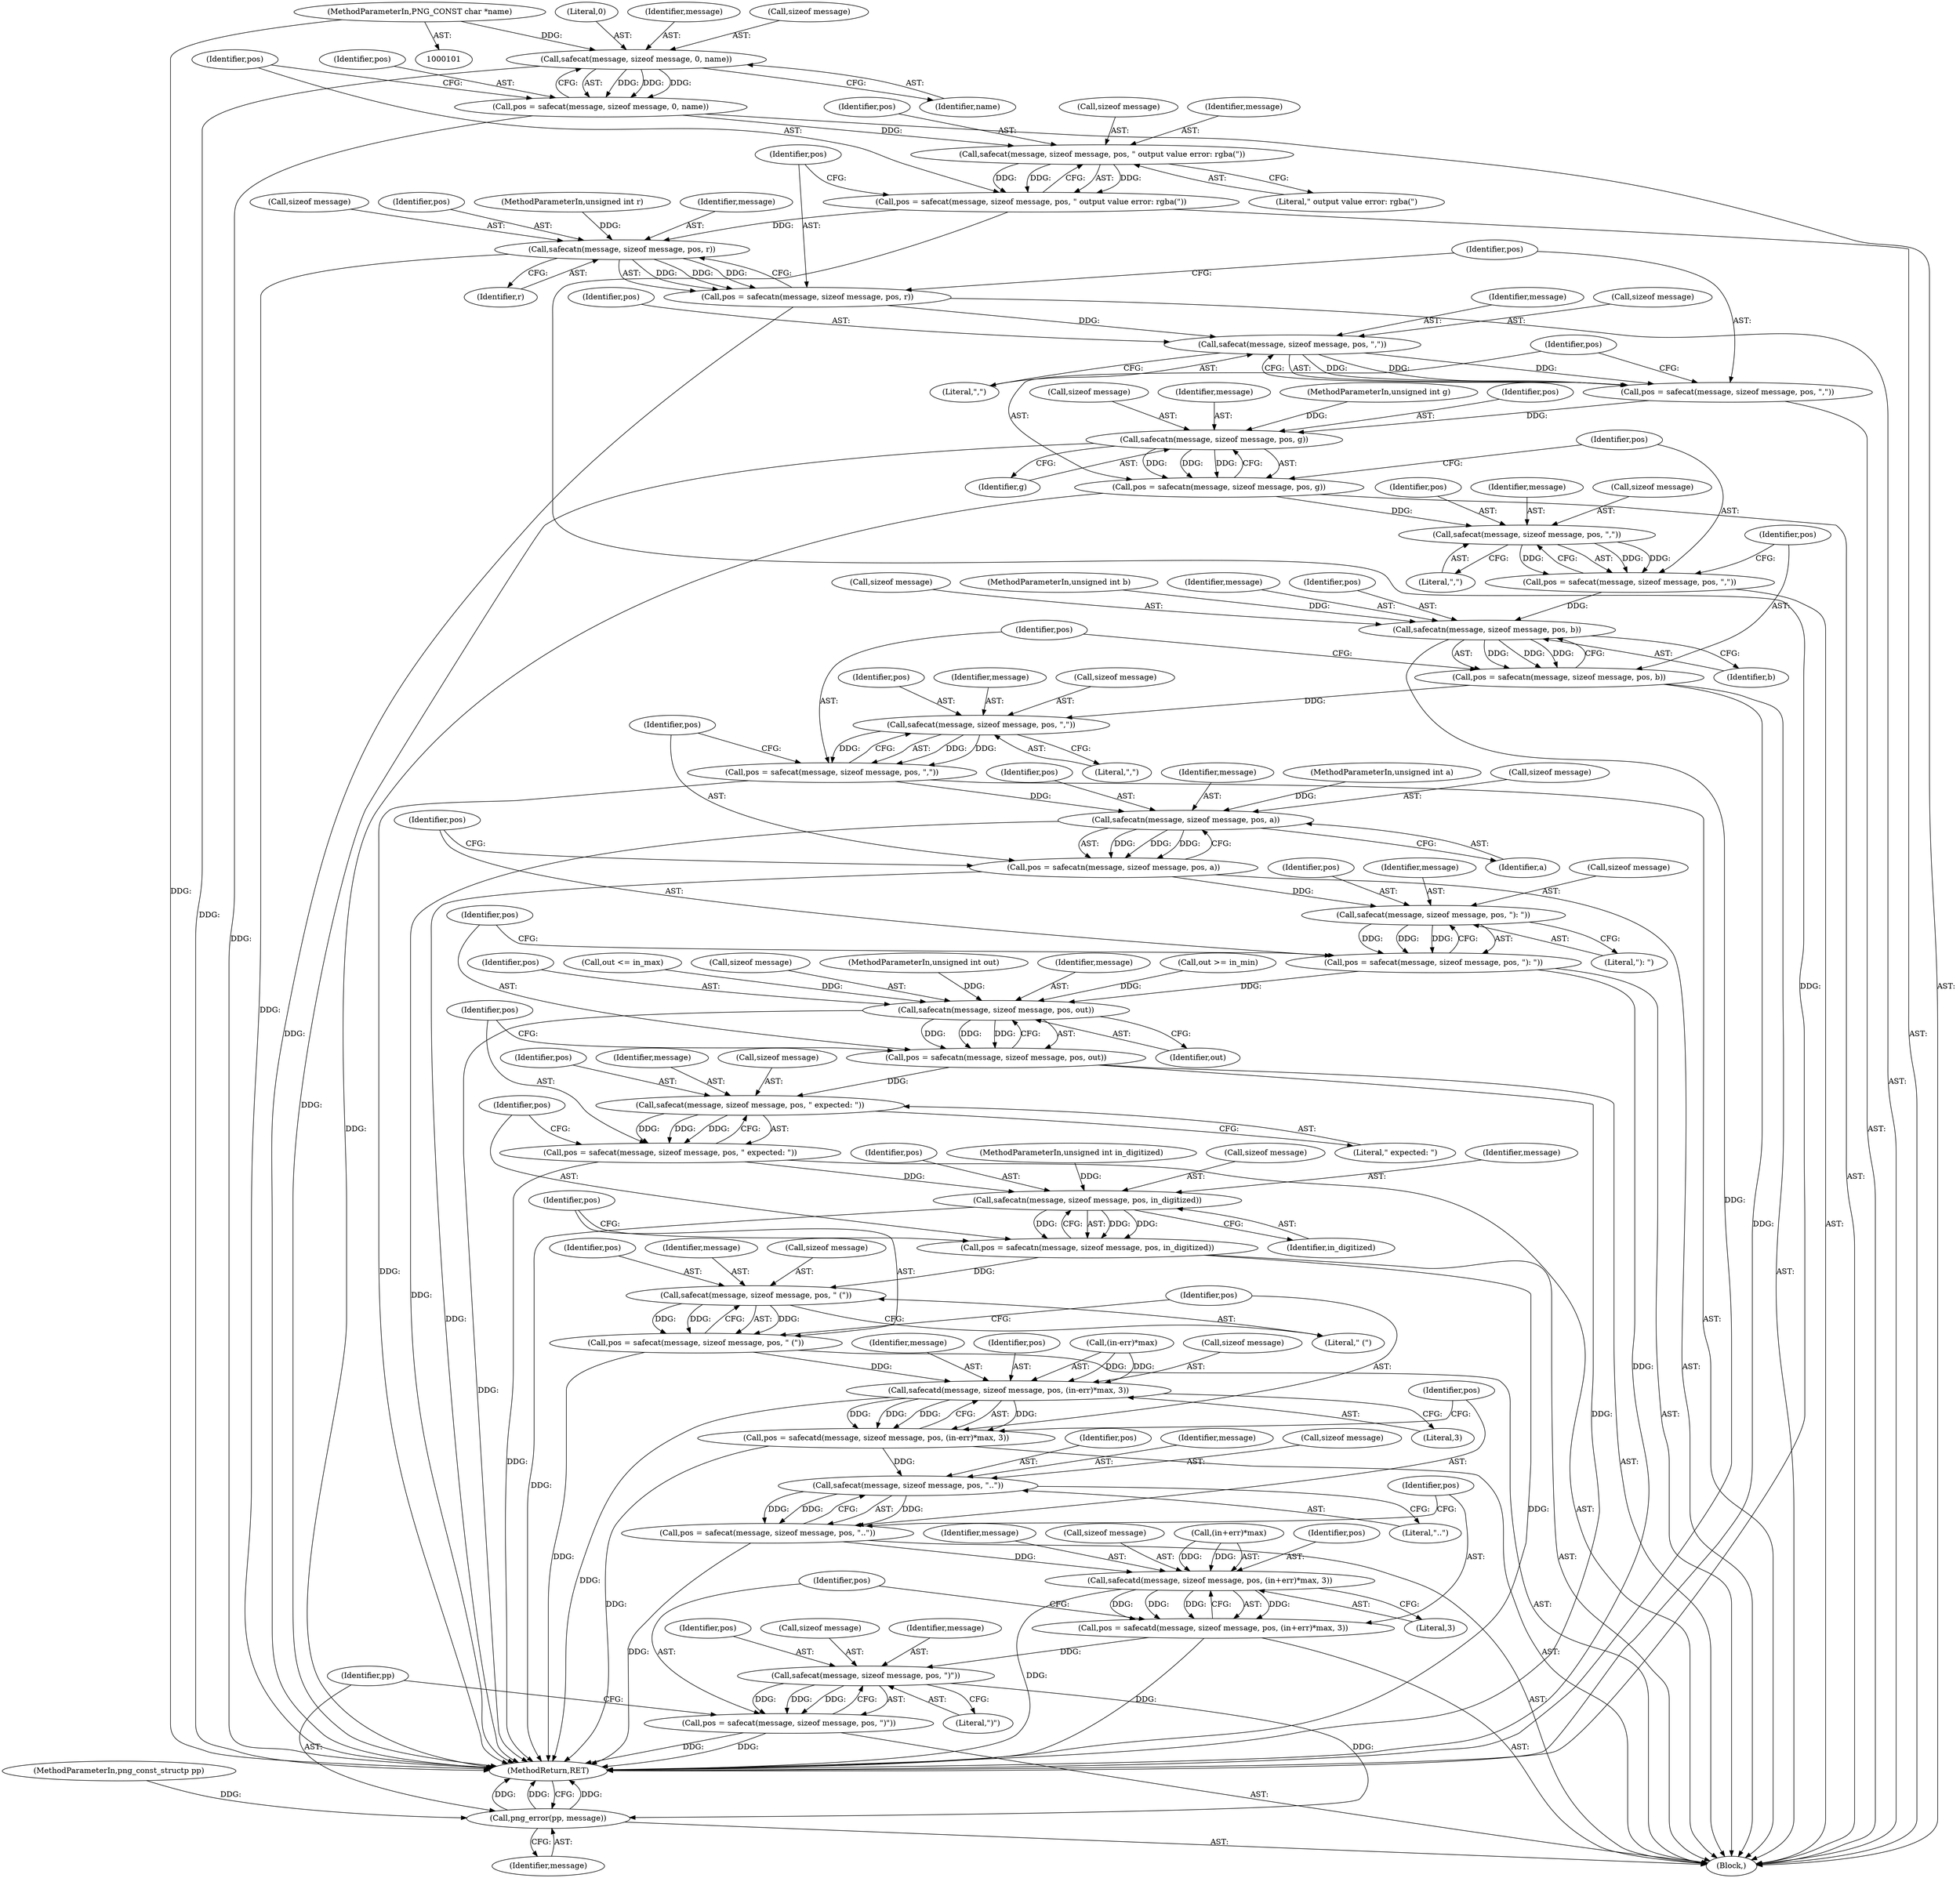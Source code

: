 digraph "1_Android_9d4853418ab2f754c2b63e091c29c5529b8b86ca_150@pointer" {
"1000164" [label="(Call,safecat(message, sizeof message, 0, name))"];
"1000113" [label="(MethodParameterIn,PNG_CONST char *name)"];
"1000162" [label="(Call,pos = safecat(message, sizeof message, 0, name))"];
"1000172" [label="(Call,safecat(message, sizeof message, pos, \" output value error: rgba(\"))"];
"1000170" [label="(Call,pos = safecat(message, sizeof message, pos, \" output value error: rgba(\"))"];
"1000180" [label="(Call,safecatn(message, sizeof message, pos, r))"];
"1000178" [label="(Call,pos = safecatn(message, sizeof message, pos, r))"];
"1000188" [label="(Call,safecat(message, sizeof message, pos, \",\"))"];
"1000186" [label="(Call,pos = safecat(message, sizeof message, pos, \",\"))"];
"1000196" [label="(Call,safecatn(message, sizeof message, pos, g))"];
"1000194" [label="(Call,pos = safecatn(message, sizeof message, pos, g))"];
"1000204" [label="(Call,safecat(message, sizeof message, pos, \",\"))"];
"1000202" [label="(Call,pos = safecat(message, sizeof message, pos, \",\"))"];
"1000212" [label="(Call,safecatn(message, sizeof message, pos, b))"];
"1000210" [label="(Call,pos = safecatn(message, sizeof message, pos, b))"];
"1000220" [label="(Call,safecat(message, sizeof message, pos, \",\"))"];
"1000218" [label="(Call,pos = safecat(message, sizeof message, pos, \",\"))"];
"1000228" [label="(Call,safecatn(message, sizeof message, pos, a))"];
"1000226" [label="(Call,pos = safecatn(message, sizeof message, pos, a))"];
"1000236" [label="(Call,safecat(message, sizeof message, pos, \"): \"))"];
"1000234" [label="(Call,pos = safecat(message, sizeof message, pos, \"): \"))"];
"1000244" [label="(Call,safecatn(message, sizeof message, pos, out))"];
"1000242" [label="(Call,pos = safecatn(message, sizeof message, pos, out))"];
"1000252" [label="(Call,safecat(message, sizeof message, pos, \" expected: \"))"];
"1000250" [label="(Call,pos = safecat(message, sizeof message, pos, \" expected: \"))"];
"1000260" [label="(Call,safecatn(message, sizeof message, pos, in_digitized))"];
"1000258" [label="(Call,pos = safecatn(message, sizeof message, pos, in_digitized))"];
"1000268" [label="(Call,safecat(message, sizeof message, pos, \" (\"))"];
"1000266" [label="(Call,pos = safecat(message, sizeof message, pos, \" (\"))"];
"1000276" [label="(Call,safecatd(message, sizeof message, pos, (in-err)*max, 3))"];
"1000274" [label="(Call,pos = safecatd(message, sizeof message, pos, (in-err)*max, 3))"];
"1000289" [label="(Call,safecat(message, sizeof message, pos, \"..\"))"];
"1000287" [label="(Call,pos = safecat(message, sizeof message, pos, \"..\"))"];
"1000297" [label="(Call,safecatd(message, sizeof message, pos, (in+err)*max, 3))"];
"1000295" [label="(Call,pos = safecatd(message, sizeof message, pos, (in+err)*max, 3))"];
"1000310" [label="(Call,safecat(message, sizeof message, pos, \")\"))"];
"1000308" [label="(Call,pos = safecat(message, sizeof message, pos, \")\"))"];
"1000316" [label="(Call,png_error(pp, message))"];
"1000204" [label="(Call,safecat(message, sizeof message, pos, \",\"))"];
"1000170" [label="(Call,pos = safecat(message, sizeof message, pos, \" output value error: rgba(\"))"];
"1000257" [label="(Literal,\" expected: \")"];
"1000296" [label="(Identifier,pos)"];
"1000217" [label="(Identifier,b)"];
"1000153" [label="(Call,out >= in_min)"];
"1000180" [label="(Call,safecatn(message, sizeof message, pos, r))"];
"1000297" [label="(Call,safecatd(message, sizeof message, pos, (in+err)*max, 3))"];
"1000194" [label="(Call,pos = safecatn(message, sizeof message, pos, g))"];
"1000198" [label="(Call,sizeof message)"];
"1000176" [label="(Identifier,pos)"];
"1000316" [label="(Call,png_error(pp, message))"];
"1000228" [label="(Call,safecatn(message, sizeof message, pos, a))"];
"1000265" [label="(Identifier,in_digitized)"];
"1000261" [label="(Identifier,message)"];
"1000248" [label="(Identifier,pos)"];
"1000181" [label="(Identifier,message)"];
"1000190" [label="(Call,sizeof message)"];
"1000319" [label="(MethodReturn,RET)"];
"1000299" [label="(Call,sizeof message)"];
"1000256" [label="(Identifier,pos)"];
"1000237" [label="(Identifier,message)"];
"1000278" [label="(Call,sizeof message)"];
"1000206" [label="(Call,sizeof message)"];
"1000266" [label="(Call,pos = safecat(message, sizeof message, pos, \" (\"))"];
"1000102" [label="(MethodParameterIn,png_const_structp pp)"];
"1000213" [label="(Identifier,message)"];
"1000227" [label="(Identifier,pos)"];
"1000238" [label="(Call,sizeof message)"];
"1000311" [label="(Identifier,message)"];
"1000165" [label="(Identifier,message)"];
"1000159" [label="(Block,)"];
"1000244" [label="(Call,safecatn(message, sizeof message, pos, out))"];
"1000258" [label="(Call,pos = safecatn(message, sizeof message, pos, in_digitized))"];
"1000270" [label="(Call,sizeof message)"];
"1000202" [label="(Call,pos = safecat(message, sizeof message, pos, \",\"))"];
"1000251" [label="(Identifier,pos)"];
"1000193" [label="(Literal,\",\")"];
"1000291" [label="(Call,sizeof message)"];
"1000315" [label="(Literal,\")\")"];
"1000216" [label="(Identifier,pos)"];
"1000219" [label="(Identifier,pos)"];
"1000289" [label="(Call,safecat(message, sizeof message, pos, \"..\"))"];
"1000156" [label="(Call,out <= in_max)"];
"1000177" [label="(Literal,\" output value error: rgba(\")"];
"1000314" [label="(Identifier,pos)"];
"1000293" [label="(Identifier,pos)"];
"1000224" [label="(Identifier,pos)"];
"1000267" [label="(Identifier,pos)"];
"1000277" [label="(Identifier,message)"];
"1000188" [label="(Call,safecat(message, sizeof message, pos, \",\"))"];
"1000295" [label="(Call,pos = safecatd(message, sizeof message, pos, (in+err)*max, 3))"];
"1000192" [label="(Identifier,pos)"];
"1000226" [label="(Call,pos = safecatn(message, sizeof message, pos, a))"];
"1000185" [label="(Identifier,r)"];
"1000264" [label="(Identifier,pos)"];
"1000242" [label="(Call,pos = safecatn(message, sizeof message, pos, out))"];
"1000208" [label="(Identifier,pos)"];
"1000171" [label="(Identifier,pos)"];
"1000230" [label="(Call,sizeof message)"];
"1000243" [label="(Identifier,pos)"];
"1000290" [label="(Identifier,message)"];
"1000249" [label="(Identifier,out)"];
"1000166" [label="(Call,sizeof message)"];
"1000246" [label="(Call,sizeof message)"];
"1000174" [label="(Call,sizeof message)"];
"1000212" [label="(Call,safecatn(message, sizeof message, pos, b))"];
"1000196" [label="(Call,safecatn(message, sizeof message, pos, g))"];
"1000225" [label="(Literal,\",\")"];
"1000302" [label="(Call,(in+err)*max)"];
"1000195" [label="(Identifier,pos)"];
"1000253" [label="(Identifier,message)"];
"1000234" [label="(Call,pos = safecat(message, sizeof message, pos, \"): \"))"];
"1000182" [label="(Call,sizeof message)"];
"1000218" [label="(Call,pos = safecat(message, sizeof message, pos, \",\"))"];
"1000179" [label="(Identifier,pos)"];
"1000250" [label="(Call,pos = safecat(message, sizeof message, pos, \" expected: \"))"];
"1000310" [label="(Call,safecat(message, sizeof message, pos, \")\"))"];
"1000189" [label="(Identifier,message)"];
"1000214" [label="(Call,sizeof message)"];
"1000280" [label="(Identifier,pos)"];
"1000312" [label="(Call,sizeof message)"];
"1000241" [label="(Literal,\"): \")"];
"1000205" [label="(Identifier,message)"];
"1000221" [label="(Identifier,message)"];
"1000240" [label="(Identifier,pos)"];
"1000281" [label="(Call,(in-err)*max)"];
"1000109" [label="(MethodParameterIn,unsigned int out)"];
"1000187" [label="(Identifier,pos)"];
"1000260" [label="(Call,safecatn(message, sizeof message, pos, in_digitized))"];
"1000162" [label="(Call,pos = safecat(message, sizeof message, 0, name))"];
"1000211" [label="(Identifier,pos)"];
"1000184" [label="(Identifier,pos)"];
"1000113" [label="(MethodParameterIn,PNG_CONST char *name)"];
"1000309" [label="(Identifier,pos)"];
"1000288" [label="(Identifier,pos)"];
"1000169" [label="(Identifier,name)"];
"1000318" [label="(Identifier,message)"];
"1000233" [label="(Identifier,a)"];
"1000301" [label="(Identifier,pos)"];
"1000307" [label="(Literal,3)"];
"1000294" [label="(Literal,\"..\")"];
"1000268" [label="(Call,safecat(message, sizeof message, pos, \" (\"))"];
"1000235" [label="(Identifier,pos)"];
"1000186" [label="(Call,pos = safecat(message, sizeof message, pos, \",\"))"];
"1000105" [label="(MethodParameterIn,unsigned int b)"];
"1000107" [label="(MethodParameterIn,unsigned int in_digitized)"];
"1000274" [label="(Call,pos = safecatd(message, sizeof message, pos, (in-err)*max, 3))"];
"1000232" [label="(Identifier,pos)"];
"1000197" [label="(Identifier,message)"];
"1000164" [label="(Call,safecat(message, sizeof message, 0, name))"];
"1000210" [label="(Call,pos = safecatn(message, sizeof message, pos, b))"];
"1000104" [label="(MethodParameterIn,unsigned int g)"];
"1000275" [label="(Identifier,pos)"];
"1000229" [label="(Identifier,message)"];
"1000273" [label="(Literal,\" (\")"];
"1000203" [label="(Identifier,pos)"];
"1000254" [label="(Call,sizeof message)"];
"1000262" [label="(Call,sizeof message)"];
"1000286" [label="(Literal,3)"];
"1000163" [label="(Identifier,pos)"];
"1000201" [label="(Identifier,g)"];
"1000173" [label="(Identifier,message)"];
"1000245" [label="(Identifier,message)"];
"1000236" [label="(Call,safecat(message, sizeof message, pos, \"): \"))"];
"1000272" [label="(Identifier,pos)"];
"1000269" [label="(Identifier,message)"];
"1000220" [label="(Call,safecat(message, sizeof message, pos, \",\"))"];
"1000287" [label="(Call,pos = safecat(message, sizeof message, pos, \"..\"))"];
"1000298" [label="(Identifier,message)"];
"1000200" [label="(Identifier,pos)"];
"1000317" [label="(Identifier,pp)"];
"1000209" [label="(Literal,\",\")"];
"1000106" [label="(MethodParameterIn,unsigned int a)"];
"1000103" [label="(MethodParameterIn,unsigned int r)"];
"1000308" [label="(Call,pos = safecat(message, sizeof message, pos, \")\"))"];
"1000259" [label="(Identifier,pos)"];
"1000178" [label="(Call,pos = safecatn(message, sizeof message, pos, r))"];
"1000252" [label="(Call,safecat(message, sizeof message, pos, \" expected: \"))"];
"1000276" [label="(Call,safecatd(message, sizeof message, pos, (in-err)*max, 3))"];
"1000168" [label="(Literal,0)"];
"1000172" [label="(Call,safecat(message, sizeof message, pos, \" output value error: rgba(\"))"];
"1000222" [label="(Call,sizeof message)"];
"1000164" -> "1000162"  [label="AST: "];
"1000164" -> "1000169"  [label="CFG: "];
"1000165" -> "1000164"  [label="AST: "];
"1000166" -> "1000164"  [label="AST: "];
"1000168" -> "1000164"  [label="AST: "];
"1000169" -> "1000164"  [label="AST: "];
"1000162" -> "1000164"  [label="CFG: "];
"1000164" -> "1000319"  [label="DDG: "];
"1000164" -> "1000162"  [label="DDG: "];
"1000164" -> "1000162"  [label="DDG: "];
"1000164" -> "1000162"  [label="DDG: "];
"1000113" -> "1000164"  [label="DDG: "];
"1000113" -> "1000101"  [label="AST: "];
"1000113" -> "1000319"  [label="DDG: "];
"1000162" -> "1000159"  [label="AST: "];
"1000163" -> "1000162"  [label="AST: "];
"1000171" -> "1000162"  [label="CFG: "];
"1000162" -> "1000319"  [label="DDG: "];
"1000162" -> "1000172"  [label="DDG: "];
"1000172" -> "1000170"  [label="AST: "];
"1000172" -> "1000177"  [label="CFG: "];
"1000173" -> "1000172"  [label="AST: "];
"1000174" -> "1000172"  [label="AST: "];
"1000176" -> "1000172"  [label="AST: "];
"1000177" -> "1000172"  [label="AST: "];
"1000170" -> "1000172"  [label="CFG: "];
"1000172" -> "1000170"  [label="DDG: "];
"1000172" -> "1000170"  [label="DDG: "];
"1000172" -> "1000170"  [label="DDG: "];
"1000170" -> "1000159"  [label="AST: "];
"1000171" -> "1000170"  [label="AST: "];
"1000179" -> "1000170"  [label="CFG: "];
"1000170" -> "1000319"  [label="DDG: "];
"1000170" -> "1000180"  [label="DDG: "];
"1000180" -> "1000178"  [label="AST: "];
"1000180" -> "1000185"  [label="CFG: "];
"1000181" -> "1000180"  [label="AST: "];
"1000182" -> "1000180"  [label="AST: "];
"1000184" -> "1000180"  [label="AST: "];
"1000185" -> "1000180"  [label="AST: "];
"1000178" -> "1000180"  [label="CFG: "];
"1000180" -> "1000319"  [label="DDG: "];
"1000180" -> "1000178"  [label="DDG: "];
"1000180" -> "1000178"  [label="DDG: "];
"1000180" -> "1000178"  [label="DDG: "];
"1000103" -> "1000180"  [label="DDG: "];
"1000178" -> "1000159"  [label="AST: "];
"1000179" -> "1000178"  [label="AST: "];
"1000187" -> "1000178"  [label="CFG: "];
"1000178" -> "1000319"  [label="DDG: "];
"1000178" -> "1000188"  [label="DDG: "];
"1000188" -> "1000186"  [label="AST: "];
"1000188" -> "1000193"  [label="CFG: "];
"1000189" -> "1000188"  [label="AST: "];
"1000190" -> "1000188"  [label="AST: "];
"1000192" -> "1000188"  [label="AST: "];
"1000193" -> "1000188"  [label="AST: "];
"1000186" -> "1000188"  [label="CFG: "];
"1000188" -> "1000186"  [label="DDG: "];
"1000188" -> "1000186"  [label="DDG: "];
"1000188" -> "1000186"  [label="DDG: "];
"1000186" -> "1000159"  [label="AST: "];
"1000187" -> "1000186"  [label="AST: "];
"1000195" -> "1000186"  [label="CFG: "];
"1000186" -> "1000196"  [label="DDG: "];
"1000196" -> "1000194"  [label="AST: "];
"1000196" -> "1000201"  [label="CFG: "];
"1000197" -> "1000196"  [label="AST: "];
"1000198" -> "1000196"  [label="AST: "];
"1000200" -> "1000196"  [label="AST: "];
"1000201" -> "1000196"  [label="AST: "];
"1000194" -> "1000196"  [label="CFG: "];
"1000196" -> "1000319"  [label="DDG: "];
"1000196" -> "1000194"  [label="DDG: "];
"1000196" -> "1000194"  [label="DDG: "];
"1000196" -> "1000194"  [label="DDG: "];
"1000104" -> "1000196"  [label="DDG: "];
"1000194" -> "1000159"  [label="AST: "];
"1000195" -> "1000194"  [label="AST: "];
"1000203" -> "1000194"  [label="CFG: "];
"1000194" -> "1000319"  [label="DDG: "];
"1000194" -> "1000204"  [label="DDG: "];
"1000204" -> "1000202"  [label="AST: "];
"1000204" -> "1000209"  [label="CFG: "];
"1000205" -> "1000204"  [label="AST: "];
"1000206" -> "1000204"  [label="AST: "];
"1000208" -> "1000204"  [label="AST: "];
"1000209" -> "1000204"  [label="AST: "];
"1000202" -> "1000204"  [label="CFG: "];
"1000204" -> "1000202"  [label="DDG: "];
"1000204" -> "1000202"  [label="DDG: "];
"1000204" -> "1000202"  [label="DDG: "];
"1000202" -> "1000159"  [label="AST: "];
"1000203" -> "1000202"  [label="AST: "];
"1000211" -> "1000202"  [label="CFG: "];
"1000202" -> "1000212"  [label="DDG: "];
"1000212" -> "1000210"  [label="AST: "];
"1000212" -> "1000217"  [label="CFG: "];
"1000213" -> "1000212"  [label="AST: "];
"1000214" -> "1000212"  [label="AST: "];
"1000216" -> "1000212"  [label="AST: "];
"1000217" -> "1000212"  [label="AST: "];
"1000210" -> "1000212"  [label="CFG: "];
"1000212" -> "1000319"  [label="DDG: "];
"1000212" -> "1000210"  [label="DDG: "];
"1000212" -> "1000210"  [label="DDG: "];
"1000212" -> "1000210"  [label="DDG: "];
"1000105" -> "1000212"  [label="DDG: "];
"1000210" -> "1000159"  [label="AST: "];
"1000211" -> "1000210"  [label="AST: "];
"1000219" -> "1000210"  [label="CFG: "];
"1000210" -> "1000319"  [label="DDG: "];
"1000210" -> "1000220"  [label="DDG: "];
"1000220" -> "1000218"  [label="AST: "];
"1000220" -> "1000225"  [label="CFG: "];
"1000221" -> "1000220"  [label="AST: "];
"1000222" -> "1000220"  [label="AST: "];
"1000224" -> "1000220"  [label="AST: "];
"1000225" -> "1000220"  [label="AST: "];
"1000218" -> "1000220"  [label="CFG: "];
"1000220" -> "1000218"  [label="DDG: "];
"1000220" -> "1000218"  [label="DDG: "];
"1000220" -> "1000218"  [label="DDG: "];
"1000218" -> "1000159"  [label="AST: "];
"1000219" -> "1000218"  [label="AST: "];
"1000227" -> "1000218"  [label="CFG: "];
"1000218" -> "1000319"  [label="DDG: "];
"1000218" -> "1000228"  [label="DDG: "];
"1000228" -> "1000226"  [label="AST: "];
"1000228" -> "1000233"  [label="CFG: "];
"1000229" -> "1000228"  [label="AST: "];
"1000230" -> "1000228"  [label="AST: "];
"1000232" -> "1000228"  [label="AST: "];
"1000233" -> "1000228"  [label="AST: "];
"1000226" -> "1000228"  [label="CFG: "];
"1000228" -> "1000319"  [label="DDG: "];
"1000228" -> "1000226"  [label="DDG: "];
"1000228" -> "1000226"  [label="DDG: "];
"1000228" -> "1000226"  [label="DDG: "];
"1000106" -> "1000228"  [label="DDG: "];
"1000226" -> "1000159"  [label="AST: "];
"1000227" -> "1000226"  [label="AST: "];
"1000235" -> "1000226"  [label="CFG: "];
"1000226" -> "1000319"  [label="DDG: "];
"1000226" -> "1000236"  [label="DDG: "];
"1000236" -> "1000234"  [label="AST: "];
"1000236" -> "1000241"  [label="CFG: "];
"1000237" -> "1000236"  [label="AST: "];
"1000238" -> "1000236"  [label="AST: "];
"1000240" -> "1000236"  [label="AST: "];
"1000241" -> "1000236"  [label="AST: "];
"1000234" -> "1000236"  [label="CFG: "];
"1000236" -> "1000234"  [label="DDG: "];
"1000236" -> "1000234"  [label="DDG: "];
"1000236" -> "1000234"  [label="DDG: "];
"1000234" -> "1000159"  [label="AST: "];
"1000235" -> "1000234"  [label="AST: "];
"1000243" -> "1000234"  [label="CFG: "];
"1000234" -> "1000319"  [label="DDG: "];
"1000234" -> "1000244"  [label="DDG: "];
"1000244" -> "1000242"  [label="AST: "];
"1000244" -> "1000249"  [label="CFG: "];
"1000245" -> "1000244"  [label="AST: "];
"1000246" -> "1000244"  [label="AST: "];
"1000248" -> "1000244"  [label="AST: "];
"1000249" -> "1000244"  [label="AST: "];
"1000242" -> "1000244"  [label="CFG: "];
"1000244" -> "1000319"  [label="DDG: "];
"1000244" -> "1000242"  [label="DDG: "];
"1000244" -> "1000242"  [label="DDG: "];
"1000244" -> "1000242"  [label="DDG: "];
"1000156" -> "1000244"  [label="DDG: "];
"1000153" -> "1000244"  [label="DDG: "];
"1000109" -> "1000244"  [label="DDG: "];
"1000242" -> "1000159"  [label="AST: "];
"1000243" -> "1000242"  [label="AST: "];
"1000251" -> "1000242"  [label="CFG: "];
"1000242" -> "1000319"  [label="DDG: "];
"1000242" -> "1000252"  [label="DDG: "];
"1000252" -> "1000250"  [label="AST: "];
"1000252" -> "1000257"  [label="CFG: "];
"1000253" -> "1000252"  [label="AST: "];
"1000254" -> "1000252"  [label="AST: "];
"1000256" -> "1000252"  [label="AST: "];
"1000257" -> "1000252"  [label="AST: "];
"1000250" -> "1000252"  [label="CFG: "];
"1000252" -> "1000250"  [label="DDG: "];
"1000252" -> "1000250"  [label="DDG: "];
"1000252" -> "1000250"  [label="DDG: "];
"1000250" -> "1000159"  [label="AST: "];
"1000251" -> "1000250"  [label="AST: "];
"1000259" -> "1000250"  [label="CFG: "];
"1000250" -> "1000319"  [label="DDG: "];
"1000250" -> "1000260"  [label="DDG: "];
"1000260" -> "1000258"  [label="AST: "];
"1000260" -> "1000265"  [label="CFG: "];
"1000261" -> "1000260"  [label="AST: "];
"1000262" -> "1000260"  [label="AST: "];
"1000264" -> "1000260"  [label="AST: "];
"1000265" -> "1000260"  [label="AST: "];
"1000258" -> "1000260"  [label="CFG: "];
"1000260" -> "1000319"  [label="DDG: "];
"1000260" -> "1000258"  [label="DDG: "];
"1000260" -> "1000258"  [label="DDG: "];
"1000260" -> "1000258"  [label="DDG: "];
"1000107" -> "1000260"  [label="DDG: "];
"1000258" -> "1000159"  [label="AST: "];
"1000259" -> "1000258"  [label="AST: "];
"1000267" -> "1000258"  [label="CFG: "];
"1000258" -> "1000319"  [label="DDG: "];
"1000258" -> "1000268"  [label="DDG: "];
"1000268" -> "1000266"  [label="AST: "];
"1000268" -> "1000273"  [label="CFG: "];
"1000269" -> "1000268"  [label="AST: "];
"1000270" -> "1000268"  [label="AST: "];
"1000272" -> "1000268"  [label="AST: "];
"1000273" -> "1000268"  [label="AST: "];
"1000266" -> "1000268"  [label="CFG: "];
"1000268" -> "1000266"  [label="DDG: "];
"1000268" -> "1000266"  [label="DDG: "];
"1000268" -> "1000266"  [label="DDG: "];
"1000266" -> "1000159"  [label="AST: "];
"1000267" -> "1000266"  [label="AST: "];
"1000275" -> "1000266"  [label="CFG: "];
"1000266" -> "1000319"  [label="DDG: "];
"1000266" -> "1000276"  [label="DDG: "];
"1000276" -> "1000274"  [label="AST: "];
"1000276" -> "1000286"  [label="CFG: "];
"1000277" -> "1000276"  [label="AST: "];
"1000278" -> "1000276"  [label="AST: "];
"1000280" -> "1000276"  [label="AST: "];
"1000281" -> "1000276"  [label="AST: "];
"1000286" -> "1000276"  [label="AST: "];
"1000274" -> "1000276"  [label="CFG: "];
"1000276" -> "1000319"  [label="DDG: "];
"1000276" -> "1000274"  [label="DDG: "];
"1000276" -> "1000274"  [label="DDG: "];
"1000276" -> "1000274"  [label="DDG: "];
"1000276" -> "1000274"  [label="DDG: "];
"1000281" -> "1000276"  [label="DDG: "];
"1000281" -> "1000276"  [label="DDG: "];
"1000274" -> "1000159"  [label="AST: "];
"1000275" -> "1000274"  [label="AST: "];
"1000288" -> "1000274"  [label="CFG: "];
"1000274" -> "1000319"  [label="DDG: "];
"1000274" -> "1000289"  [label="DDG: "];
"1000289" -> "1000287"  [label="AST: "];
"1000289" -> "1000294"  [label="CFG: "];
"1000290" -> "1000289"  [label="AST: "];
"1000291" -> "1000289"  [label="AST: "];
"1000293" -> "1000289"  [label="AST: "];
"1000294" -> "1000289"  [label="AST: "];
"1000287" -> "1000289"  [label="CFG: "];
"1000289" -> "1000287"  [label="DDG: "];
"1000289" -> "1000287"  [label="DDG: "];
"1000289" -> "1000287"  [label="DDG: "];
"1000287" -> "1000159"  [label="AST: "];
"1000288" -> "1000287"  [label="AST: "];
"1000296" -> "1000287"  [label="CFG: "];
"1000287" -> "1000319"  [label="DDG: "];
"1000287" -> "1000297"  [label="DDG: "];
"1000297" -> "1000295"  [label="AST: "];
"1000297" -> "1000307"  [label="CFG: "];
"1000298" -> "1000297"  [label="AST: "];
"1000299" -> "1000297"  [label="AST: "];
"1000301" -> "1000297"  [label="AST: "];
"1000302" -> "1000297"  [label="AST: "];
"1000307" -> "1000297"  [label="AST: "];
"1000295" -> "1000297"  [label="CFG: "];
"1000297" -> "1000319"  [label="DDG: "];
"1000297" -> "1000295"  [label="DDG: "];
"1000297" -> "1000295"  [label="DDG: "];
"1000297" -> "1000295"  [label="DDG: "];
"1000297" -> "1000295"  [label="DDG: "];
"1000302" -> "1000297"  [label="DDG: "];
"1000302" -> "1000297"  [label="DDG: "];
"1000295" -> "1000159"  [label="AST: "];
"1000296" -> "1000295"  [label="AST: "];
"1000309" -> "1000295"  [label="CFG: "];
"1000295" -> "1000319"  [label="DDG: "];
"1000295" -> "1000310"  [label="DDG: "];
"1000310" -> "1000308"  [label="AST: "];
"1000310" -> "1000315"  [label="CFG: "];
"1000311" -> "1000310"  [label="AST: "];
"1000312" -> "1000310"  [label="AST: "];
"1000314" -> "1000310"  [label="AST: "];
"1000315" -> "1000310"  [label="AST: "];
"1000308" -> "1000310"  [label="CFG: "];
"1000310" -> "1000308"  [label="DDG: "];
"1000310" -> "1000308"  [label="DDG: "];
"1000310" -> "1000308"  [label="DDG: "];
"1000310" -> "1000316"  [label="DDG: "];
"1000308" -> "1000159"  [label="AST: "];
"1000309" -> "1000308"  [label="AST: "];
"1000317" -> "1000308"  [label="CFG: "];
"1000308" -> "1000319"  [label="DDG: "];
"1000308" -> "1000319"  [label="DDG: "];
"1000316" -> "1000159"  [label="AST: "];
"1000316" -> "1000318"  [label="CFG: "];
"1000317" -> "1000316"  [label="AST: "];
"1000318" -> "1000316"  [label="AST: "];
"1000319" -> "1000316"  [label="CFG: "];
"1000316" -> "1000319"  [label="DDG: "];
"1000316" -> "1000319"  [label="DDG: "];
"1000316" -> "1000319"  [label="DDG: "];
"1000102" -> "1000316"  [label="DDG: "];
}
